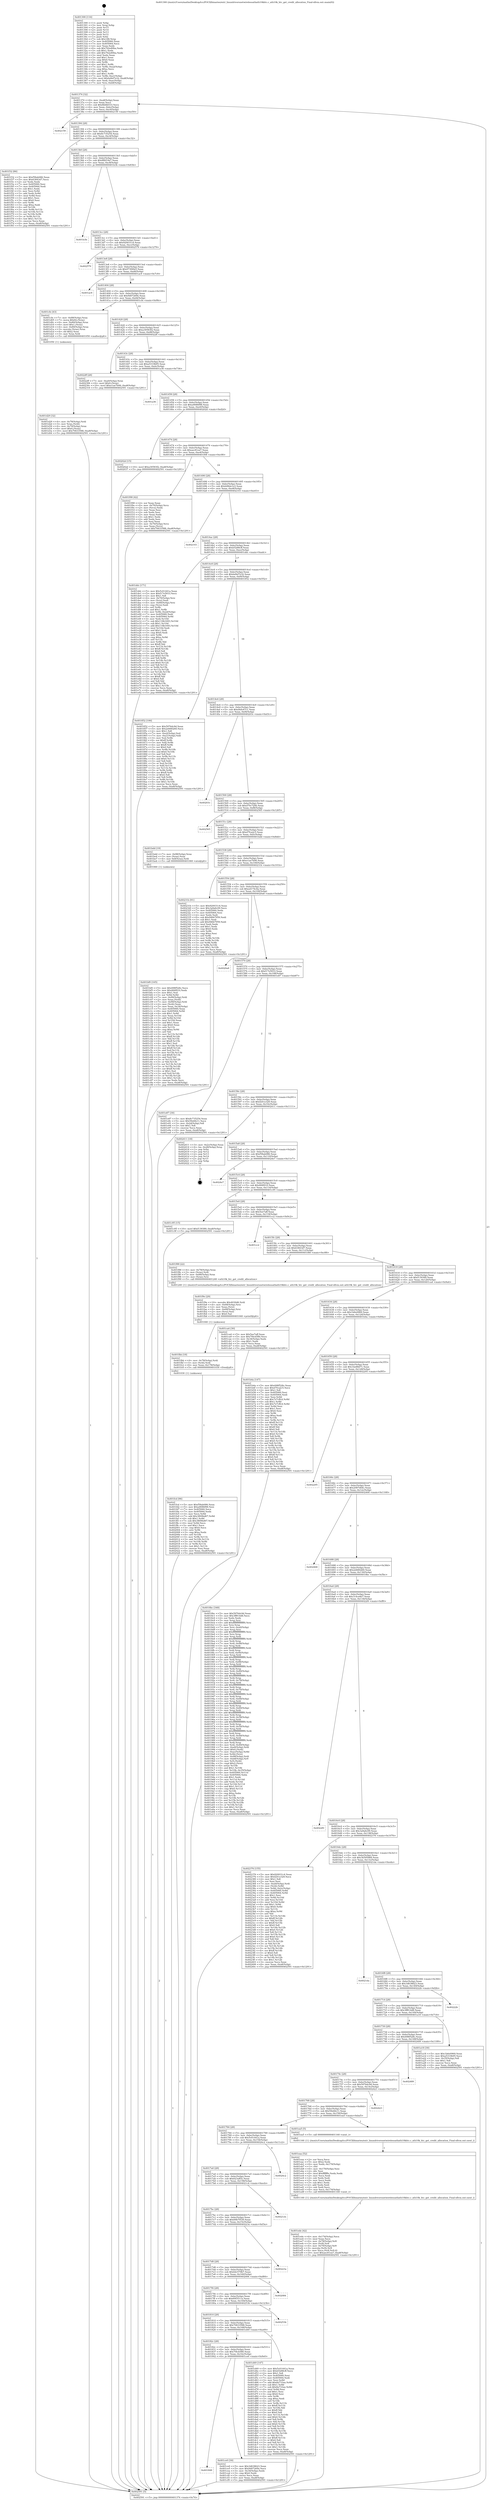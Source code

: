 digraph "0x401300" {
  label = "0x401300 (/mnt/c/Users/mathe/Desktop/tcc/POCII/binaries/extr_linuxdriversnetwirelessathath10khtc.c_ath10k_htc_get_credit_allocation_Final-ollvm.out::main(0))"
  labelloc = "t"
  node[shape=record]

  Entry [label="",width=0.3,height=0.3,shape=circle,fillcolor=black,style=filled]
  "0x401374" [label="{
     0x401374 [32]\l
     | [instrs]\l
     &nbsp;&nbsp;0x401374 \<+6\>: mov -0xa8(%rbp),%eax\l
     &nbsp;&nbsp;0x40137a \<+2\>: mov %eax,%ecx\l
     &nbsp;&nbsp;0x40137c \<+6\>: sub $0x8bfdb533,%ecx\l
     &nbsp;&nbsp;0x401382 \<+6\>: mov %eax,-0xbc(%rbp)\l
     &nbsp;&nbsp;0x401388 \<+6\>: mov %ecx,-0xc0(%rbp)\l
     &nbsp;&nbsp;0x40138e \<+6\>: je 0000000000402159 \<main+0xe59\>\l
  }"]
  "0x402159" [label="{
     0x402159\l
  }", style=dashed]
  "0x401394" [label="{
     0x401394 [28]\l
     | [instrs]\l
     &nbsp;&nbsp;0x401394 \<+5\>: jmp 0000000000401399 \<main+0x99\>\l
     &nbsp;&nbsp;0x401399 \<+6\>: mov -0xbc(%rbp),%eax\l
     &nbsp;&nbsp;0x40139f \<+5\>: sub $0x8c735254,%eax\l
     &nbsp;&nbsp;0x4013a4 \<+6\>: mov %eax,-0xc4(%rbp)\l
     &nbsp;&nbsp;0x4013aa \<+6\>: je 0000000000401f32 \<main+0xc32\>\l
  }"]
  Exit [label="",width=0.3,height=0.3,shape=circle,fillcolor=black,style=filled,peripheries=2]
  "0x401f32" [label="{
     0x401f32 [86]\l
     | [instrs]\l
     &nbsp;&nbsp;0x401f32 \<+5\>: mov $0xf58ab086,%eax\l
     &nbsp;&nbsp;0x401f37 \<+5\>: mov $0x63843d7,%ecx\l
     &nbsp;&nbsp;0x401f3c \<+2\>: xor %edx,%edx\l
     &nbsp;&nbsp;0x401f3e \<+7\>: mov 0x405060,%esi\l
     &nbsp;&nbsp;0x401f45 \<+7\>: mov 0x405064,%edi\l
     &nbsp;&nbsp;0x401f4c \<+3\>: sub $0x1,%edx\l
     &nbsp;&nbsp;0x401f4f \<+3\>: mov %esi,%r8d\l
     &nbsp;&nbsp;0x401f52 \<+3\>: add %edx,%r8d\l
     &nbsp;&nbsp;0x401f55 \<+4\>: imul %r8d,%esi\l
     &nbsp;&nbsp;0x401f59 \<+3\>: and $0x1,%esi\l
     &nbsp;&nbsp;0x401f5c \<+3\>: cmp $0x0,%esi\l
     &nbsp;&nbsp;0x401f5f \<+4\>: sete %r9b\l
     &nbsp;&nbsp;0x401f63 \<+3\>: cmp $0xa,%edi\l
     &nbsp;&nbsp;0x401f66 \<+4\>: setl %r10b\l
     &nbsp;&nbsp;0x401f6a \<+3\>: mov %r9b,%r11b\l
     &nbsp;&nbsp;0x401f6d \<+3\>: and %r10b,%r11b\l
     &nbsp;&nbsp;0x401f70 \<+3\>: xor %r10b,%r9b\l
     &nbsp;&nbsp;0x401f73 \<+3\>: or %r9b,%r11b\l
     &nbsp;&nbsp;0x401f76 \<+4\>: test $0x1,%r11b\l
     &nbsp;&nbsp;0x401f7a \<+3\>: cmovne %ecx,%eax\l
     &nbsp;&nbsp;0x401f7d \<+6\>: mov %eax,-0xa8(%rbp)\l
     &nbsp;&nbsp;0x401f83 \<+5\>: jmp 0000000000402591 \<main+0x1291\>\l
  }"]
  "0x4013b0" [label="{
     0x4013b0 [28]\l
     | [instrs]\l
     &nbsp;&nbsp;0x4013b0 \<+5\>: jmp 00000000004013b5 \<main+0xb5\>\l
     &nbsp;&nbsp;0x4013b5 \<+6\>: mov -0xbc(%rbp),%eax\l
     &nbsp;&nbsp;0x4013bb \<+5\>: sub $0x8fbf19a7,%eax\l
     &nbsp;&nbsp;0x4013c0 \<+6\>: mov %eax,-0xc8(%rbp)\l
     &nbsp;&nbsp;0x4013c6 \<+6\>: je 0000000000401b3b \<main+0x83b\>\l
  }"]
  "0x401fcd" [label="{
     0x401fcd [96]\l
     | [instrs]\l
     &nbsp;&nbsp;0x401fcd \<+5\>: mov $0xf58ab086,%eax\l
     &nbsp;&nbsp;0x401fd2 \<+5\>: mov $0xa9086f98,%esi\l
     &nbsp;&nbsp;0x401fd7 \<+7\>: mov 0x405060,%ecx\l
     &nbsp;&nbsp;0x401fde \<+7\>: mov 0x405064,%edx\l
     &nbsp;&nbsp;0x401fe5 \<+3\>: mov %ecx,%r8d\l
     &nbsp;&nbsp;0x401fe8 \<+7\>: add $0x3809bd67,%r8d\l
     &nbsp;&nbsp;0x401fef \<+4\>: sub $0x1,%r8d\l
     &nbsp;&nbsp;0x401ff3 \<+7\>: sub $0x3809bd67,%r8d\l
     &nbsp;&nbsp;0x401ffa \<+4\>: imul %r8d,%ecx\l
     &nbsp;&nbsp;0x401ffe \<+3\>: and $0x1,%ecx\l
     &nbsp;&nbsp;0x402001 \<+3\>: cmp $0x0,%ecx\l
     &nbsp;&nbsp;0x402004 \<+4\>: sete %r9b\l
     &nbsp;&nbsp;0x402008 \<+3\>: cmp $0xa,%edx\l
     &nbsp;&nbsp;0x40200b \<+4\>: setl %r10b\l
     &nbsp;&nbsp;0x40200f \<+3\>: mov %r9b,%r11b\l
     &nbsp;&nbsp;0x402012 \<+3\>: and %r10b,%r11b\l
     &nbsp;&nbsp;0x402015 \<+3\>: xor %r10b,%r9b\l
     &nbsp;&nbsp;0x402018 \<+3\>: or %r9b,%r11b\l
     &nbsp;&nbsp;0x40201b \<+4\>: test $0x1,%r11b\l
     &nbsp;&nbsp;0x40201f \<+3\>: cmovne %esi,%eax\l
     &nbsp;&nbsp;0x402022 \<+6\>: mov %eax,-0xa8(%rbp)\l
     &nbsp;&nbsp;0x402028 \<+5\>: jmp 0000000000402591 \<main+0x1291\>\l
  }"]
  "0x401b3b" [label="{
     0x401b3b\l
  }", style=dashed]
  "0x4013cc" [label="{
     0x4013cc [28]\l
     | [instrs]\l
     &nbsp;&nbsp;0x4013cc \<+5\>: jmp 00000000004013d1 \<main+0xd1\>\l
     &nbsp;&nbsp;0x4013d1 \<+6\>: mov -0xbc(%rbp),%eax\l
     &nbsp;&nbsp;0x4013d7 \<+5\>: sub $0x920031c4,%eax\l
     &nbsp;&nbsp;0x4013dc \<+6\>: mov %eax,-0xcc(%rbp)\l
     &nbsp;&nbsp;0x4013e2 \<+6\>: je 0000000000402579 \<main+0x1279\>\l
  }"]
  "0x401fbb" [label="{
     0x401fbb [18]\l
     | [instrs]\l
     &nbsp;&nbsp;0x401fbb \<+4\>: mov -0x78(%rbp),%rdi\l
     &nbsp;&nbsp;0x401fbf \<+3\>: mov (%rdi),%rdi\l
     &nbsp;&nbsp;0x401fc2 \<+6\>: mov %eax,-0x178(%rbp)\l
     &nbsp;&nbsp;0x401fc8 \<+5\>: call 0000000000401030 \<free@plt\>\l
     | [calls]\l
     &nbsp;&nbsp;0x401030 \{1\} (unknown)\l
  }"]
  "0x402579" [label="{
     0x402579\l
  }", style=dashed]
  "0x4013e8" [label="{
     0x4013e8 [28]\l
     | [instrs]\l
     &nbsp;&nbsp;0x4013e8 \<+5\>: jmp 00000000004013ed \<main+0xed\>\l
     &nbsp;&nbsp;0x4013ed \<+6\>: mov -0xbc(%rbp),%eax\l
     &nbsp;&nbsp;0x4013f3 \<+5\>: sub $0x973f49e5,%eax\l
     &nbsp;&nbsp;0x4013f8 \<+6\>: mov %eax,-0xd0(%rbp)\l
     &nbsp;&nbsp;0x4013fe \<+6\>: je 0000000000401ac9 \<main+0x7c9\>\l
  }"]
  "0x401f9e" [label="{
     0x401f9e [29]\l
     | [instrs]\l
     &nbsp;&nbsp;0x401f9e \<+10\>: movabs $0x4030d6,%rdi\l
     &nbsp;&nbsp;0x401fa8 \<+4\>: mov -0x68(%rbp),%rsi\l
     &nbsp;&nbsp;0x401fac \<+2\>: mov %eax,(%rsi)\l
     &nbsp;&nbsp;0x401fae \<+4\>: mov -0x68(%rbp),%rsi\l
     &nbsp;&nbsp;0x401fb2 \<+2\>: mov (%rsi),%esi\l
     &nbsp;&nbsp;0x401fb4 \<+2\>: mov $0x0,%al\l
     &nbsp;&nbsp;0x401fb6 \<+5\>: call 0000000000401040 \<printf@plt\>\l
     | [calls]\l
     &nbsp;&nbsp;0x401040 \{1\} (unknown)\l
  }"]
  "0x401ac9" [label="{
     0x401ac9\l
  }", style=dashed]
  "0x401404" [label="{
     0x401404 [28]\l
     | [instrs]\l
     &nbsp;&nbsp;0x401404 \<+5\>: jmp 0000000000401409 \<main+0x109\>\l
     &nbsp;&nbsp;0x401409 \<+6\>: mov -0xbc(%rbp),%eax\l
     &nbsp;&nbsp;0x40140f \<+5\>: sub $0x9d07269e,%eax\l
     &nbsp;&nbsp;0x401414 \<+6\>: mov %eax,-0xd4(%rbp)\l
     &nbsp;&nbsp;0x40141a \<+6\>: je 0000000000401cfe \<main+0x9fe\>\l
  }"]
  "0x401ede" [label="{
     0x401ede [42]\l
     | [instrs]\l
     &nbsp;&nbsp;0x401ede \<+6\>: mov -0x174(%rbp),%ecx\l
     &nbsp;&nbsp;0x401ee4 \<+3\>: imul %eax,%ecx\l
     &nbsp;&nbsp;0x401ee7 \<+4\>: mov -0x78(%rbp),%r8\l
     &nbsp;&nbsp;0x401eeb \<+3\>: mov (%r8),%r8\l
     &nbsp;&nbsp;0x401eee \<+4\>: mov -0x70(%rbp),%r9\l
     &nbsp;&nbsp;0x401ef2 \<+3\>: movslq (%r9),%r9\l
     &nbsp;&nbsp;0x401ef5 \<+4\>: mov %ecx,(%r8,%r9,4)\l
     &nbsp;&nbsp;0x401ef9 \<+10\>: movl $0xaec81ea7,-0xa8(%rbp)\l
     &nbsp;&nbsp;0x401f03 \<+5\>: jmp 0000000000402591 \<main+0x1291\>\l
  }"]
  "0x401cfe" [label="{
     0x401cfe [43]\l
     | [instrs]\l
     &nbsp;&nbsp;0x401cfe \<+7\>: mov -0x88(%rbp),%rax\l
     &nbsp;&nbsp;0x401d05 \<+7\>: movq $0x64,(%rax)\l
     &nbsp;&nbsp;0x401d0c \<+4\>: mov -0x80(%rbp),%rax\l
     &nbsp;&nbsp;0x401d10 \<+6\>: movl $0x1,(%rax)\l
     &nbsp;&nbsp;0x401d16 \<+4\>: mov -0x80(%rbp),%rax\l
     &nbsp;&nbsp;0x401d1a \<+3\>: movslq (%rax),%rax\l
     &nbsp;&nbsp;0x401d1d \<+4\>: shl $0x2,%rax\l
     &nbsp;&nbsp;0x401d21 \<+3\>: mov %rax,%rdi\l
     &nbsp;&nbsp;0x401d24 \<+5\>: call 0000000000401050 \<malloc@plt\>\l
     | [calls]\l
     &nbsp;&nbsp;0x401050 \{1\} (unknown)\l
  }"]
  "0x401420" [label="{
     0x401420 [28]\l
     | [instrs]\l
     &nbsp;&nbsp;0x401420 \<+5\>: jmp 0000000000401425 \<main+0x125\>\l
     &nbsp;&nbsp;0x401425 \<+6\>: mov -0xbc(%rbp),%eax\l
     &nbsp;&nbsp;0x40142b \<+5\>: sub $0xa30583f2,%eax\l
     &nbsp;&nbsp;0x401430 \<+6\>: mov %eax,-0xd8(%rbp)\l
     &nbsp;&nbsp;0x401436 \<+6\>: je 00000000004022ff \<main+0xfff\>\l
  }"]
  "0x401eaa" [label="{
     0x401eaa [52]\l
     | [instrs]\l
     &nbsp;&nbsp;0x401eaa \<+2\>: xor %ecx,%ecx\l
     &nbsp;&nbsp;0x401eac \<+5\>: mov $0x2,%edx\l
     &nbsp;&nbsp;0x401eb1 \<+6\>: mov %edx,-0x170(%rbp)\l
     &nbsp;&nbsp;0x401eb7 \<+1\>: cltd\l
     &nbsp;&nbsp;0x401eb8 \<+6\>: mov -0x170(%rbp),%esi\l
     &nbsp;&nbsp;0x401ebe \<+2\>: idiv %esi\l
     &nbsp;&nbsp;0x401ec0 \<+6\>: imul $0xfffffffe,%edx,%edx\l
     &nbsp;&nbsp;0x401ec6 \<+2\>: mov %ecx,%edi\l
     &nbsp;&nbsp;0x401ec8 \<+2\>: sub %edx,%edi\l
     &nbsp;&nbsp;0x401eca \<+2\>: mov %ecx,%edx\l
     &nbsp;&nbsp;0x401ecc \<+3\>: sub $0x1,%edx\l
     &nbsp;&nbsp;0x401ecf \<+2\>: add %edx,%edi\l
     &nbsp;&nbsp;0x401ed1 \<+2\>: sub %edi,%ecx\l
     &nbsp;&nbsp;0x401ed3 \<+6\>: mov %ecx,-0x174(%rbp)\l
     &nbsp;&nbsp;0x401ed9 \<+5\>: call 0000000000401160 \<next_i\>\l
     | [calls]\l
     &nbsp;&nbsp;0x401160 \{1\} (/mnt/c/Users/mathe/Desktop/tcc/POCII/binaries/extr_linuxdriversnetwirelessathath10khtc.c_ath10k_htc_get_credit_allocation_Final-ollvm.out::next_i)\l
  }"]
  "0x4022ff" [label="{
     0x4022ff [28]\l
     | [instrs]\l
     &nbsp;&nbsp;0x4022ff \<+7\>: mov -0xa0(%rbp),%rax\l
     &nbsp;&nbsp;0x402306 \<+6\>: movl $0x0,(%rax)\l
     &nbsp;&nbsp;0x40230c \<+10\>: movl $0xe1ae7b06,-0xa8(%rbp)\l
     &nbsp;&nbsp;0x402316 \<+5\>: jmp 0000000000402591 \<main+0x1291\>\l
  }"]
  "0x40143c" [label="{
     0x40143c [28]\l
     | [instrs]\l
     &nbsp;&nbsp;0x40143c \<+5\>: jmp 0000000000401441 \<main+0x141\>\l
     &nbsp;&nbsp;0x401441 \<+6\>: mov -0xbc(%rbp),%eax\l
     &nbsp;&nbsp;0x401447 \<+5\>: sub $0xa5319b95,%eax\l
     &nbsp;&nbsp;0x40144c \<+6\>: mov %eax,-0xdc(%rbp)\l
     &nbsp;&nbsp;0x401452 \<+6\>: je 0000000000401a36 \<main+0x736\>\l
  }"]
  "0x401d29" [label="{
     0x401d29 [32]\l
     | [instrs]\l
     &nbsp;&nbsp;0x401d29 \<+4\>: mov -0x78(%rbp),%rdi\l
     &nbsp;&nbsp;0x401d2d \<+3\>: mov %rax,(%rdi)\l
     &nbsp;&nbsp;0x401d30 \<+4\>: mov -0x70(%rbp),%rax\l
     &nbsp;&nbsp;0x401d34 \<+6\>: movl $0x0,(%rax)\l
     &nbsp;&nbsp;0x401d3a \<+10\>: movl $0x70633588,-0xa8(%rbp)\l
     &nbsp;&nbsp;0x401d44 \<+5\>: jmp 0000000000402591 \<main+0x1291\>\l
  }"]
  "0x401a36" [label="{
     0x401a36\l
  }", style=dashed]
  "0x401458" [label="{
     0x401458 [28]\l
     | [instrs]\l
     &nbsp;&nbsp;0x401458 \<+5\>: jmp 000000000040145d \<main+0x15d\>\l
     &nbsp;&nbsp;0x40145d \<+6\>: mov -0xbc(%rbp),%eax\l
     &nbsp;&nbsp;0x401463 \<+5\>: sub $0xa9086f98,%eax\l
     &nbsp;&nbsp;0x401468 \<+6\>: mov %eax,-0xe0(%rbp)\l
     &nbsp;&nbsp;0x40146e \<+6\>: je 000000000040202d \<main+0xd2d\>\l
  }"]
  "0x401848" [label="{
     0x401848\l
  }", style=dashed]
  "0x40202d" [label="{
     0x40202d [15]\l
     | [instrs]\l
     &nbsp;&nbsp;0x40202d \<+10\>: movl $0xa30583f2,-0xa8(%rbp)\l
     &nbsp;&nbsp;0x402037 \<+5\>: jmp 0000000000402591 \<main+0x1291\>\l
  }"]
  "0x401474" [label="{
     0x401474 [28]\l
     | [instrs]\l
     &nbsp;&nbsp;0x401474 \<+5\>: jmp 0000000000401479 \<main+0x179\>\l
     &nbsp;&nbsp;0x401479 \<+6\>: mov -0xbc(%rbp),%eax\l
     &nbsp;&nbsp;0x40147f \<+5\>: sub $0xaec81ea7,%eax\l
     &nbsp;&nbsp;0x401484 \<+6\>: mov %eax,-0xe4(%rbp)\l
     &nbsp;&nbsp;0x40148a \<+6\>: je 0000000000401f08 \<main+0xc08\>\l
  }"]
  "0x401ce0" [label="{
     0x401ce0 [30]\l
     | [instrs]\l
     &nbsp;&nbsp;0x401ce0 \<+5\>: mov $0x3d638623,%eax\l
     &nbsp;&nbsp;0x401ce5 \<+5\>: mov $0x9d07269e,%ecx\l
     &nbsp;&nbsp;0x401cea \<+3\>: mov -0x34(%rbp),%edx\l
     &nbsp;&nbsp;0x401ced \<+3\>: cmp $0x0,%edx\l
     &nbsp;&nbsp;0x401cf0 \<+3\>: cmove %ecx,%eax\l
     &nbsp;&nbsp;0x401cf3 \<+6\>: mov %eax,-0xa8(%rbp)\l
     &nbsp;&nbsp;0x401cf9 \<+5\>: jmp 0000000000402591 \<main+0x1291\>\l
  }"]
  "0x401f08" [label="{
     0x401f08 [42]\l
     | [instrs]\l
     &nbsp;&nbsp;0x401f08 \<+2\>: xor %eax,%eax\l
     &nbsp;&nbsp;0x401f0a \<+4\>: mov -0x70(%rbp),%rcx\l
     &nbsp;&nbsp;0x401f0e \<+2\>: mov (%rcx),%edx\l
     &nbsp;&nbsp;0x401f10 \<+2\>: mov %eax,%esi\l
     &nbsp;&nbsp;0x401f12 \<+2\>: sub %edx,%esi\l
     &nbsp;&nbsp;0x401f14 \<+2\>: mov %eax,%edx\l
     &nbsp;&nbsp;0x401f16 \<+3\>: sub $0x1,%edx\l
     &nbsp;&nbsp;0x401f19 \<+2\>: add %edx,%esi\l
     &nbsp;&nbsp;0x401f1b \<+2\>: sub %esi,%eax\l
     &nbsp;&nbsp;0x401f1d \<+4\>: mov -0x70(%rbp),%rcx\l
     &nbsp;&nbsp;0x401f21 \<+2\>: mov %eax,(%rcx)\l
     &nbsp;&nbsp;0x401f23 \<+10\>: movl $0x70633588,-0xa8(%rbp)\l
     &nbsp;&nbsp;0x401f2d \<+5\>: jmp 0000000000402591 \<main+0x1291\>\l
  }"]
  "0x401490" [label="{
     0x401490 [28]\l
     | [instrs]\l
     &nbsp;&nbsp;0x401490 \<+5\>: jmp 0000000000401495 \<main+0x195\>\l
     &nbsp;&nbsp;0x401495 \<+6\>: mov -0xbc(%rbp),%eax\l
     &nbsp;&nbsp;0x40149b \<+5\>: sub $0xb08de1e3,%eax\l
     &nbsp;&nbsp;0x4014a0 \<+6\>: mov %eax,-0xe8(%rbp)\l
     &nbsp;&nbsp;0x4014a6 \<+6\>: je 0000000000402103 \<main+0xe03\>\l
  }"]
  "0x40182c" [label="{
     0x40182c [28]\l
     | [instrs]\l
     &nbsp;&nbsp;0x40182c \<+5\>: jmp 0000000000401831 \<main+0x531\>\l
     &nbsp;&nbsp;0x401831 \<+6\>: mov -0xbc(%rbp),%eax\l
     &nbsp;&nbsp;0x401837 \<+5\>: sub $0x7f4cb580,%eax\l
     &nbsp;&nbsp;0x40183c \<+6\>: mov %eax,-0x16c(%rbp)\l
     &nbsp;&nbsp;0x401842 \<+6\>: je 0000000000401ce0 \<main+0x9e0\>\l
  }"]
  "0x402103" [label="{
     0x402103\l
  }", style=dashed]
  "0x4014ac" [label="{
     0x4014ac [28]\l
     | [instrs]\l
     &nbsp;&nbsp;0x4014ac \<+5\>: jmp 00000000004014b1 \<main+0x1b1\>\l
     &nbsp;&nbsp;0x4014b1 \<+6\>: mov -0xbc(%rbp),%eax\l
     &nbsp;&nbsp;0x4014b7 \<+5\>: sub $0xb5288cff,%eax\l
     &nbsp;&nbsp;0x4014bc \<+6\>: mov %eax,-0xec(%rbp)\l
     &nbsp;&nbsp;0x4014c2 \<+6\>: je 0000000000401ddc \<main+0xadc\>\l
  }"]
  "0x401d49" [label="{
     0x401d49 [147]\l
     | [instrs]\l
     &nbsp;&nbsp;0x401d49 \<+5\>: mov $0x5c01441a,%eax\l
     &nbsp;&nbsp;0x401d4e \<+5\>: mov $0xb5288cff,%ecx\l
     &nbsp;&nbsp;0x401d53 \<+2\>: mov $0x1,%dl\l
     &nbsp;&nbsp;0x401d55 \<+7\>: mov 0x405060,%esi\l
     &nbsp;&nbsp;0x401d5c \<+7\>: mov 0x405064,%edi\l
     &nbsp;&nbsp;0x401d63 \<+3\>: mov %esi,%r8d\l
     &nbsp;&nbsp;0x401d66 \<+7\>: add $0x8a733ee,%r8d\l
     &nbsp;&nbsp;0x401d6d \<+4\>: sub $0x1,%r8d\l
     &nbsp;&nbsp;0x401d71 \<+7\>: sub $0x8a733ee,%r8d\l
     &nbsp;&nbsp;0x401d78 \<+4\>: imul %r8d,%esi\l
     &nbsp;&nbsp;0x401d7c \<+3\>: and $0x1,%esi\l
     &nbsp;&nbsp;0x401d7f \<+3\>: cmp $0x0,%esi\l
     &nbsp;&nbsp;0x401d82 \<+4\>: sete %r9b\l
     &nbsp;&nbsp;0x401d86 \<+3\>: cmp $0xa,%edi\l
     &nbsp;&nbsp;0x401d89 \<+4\>: setl %r10b\l
     &nbsp;&nbsp;0x401d8d \<+3\>: mov %r9b,%r11b\l
     &nbsp;&nbsp;0x401d90 \<+4\>: xor $0xff,%r11b\l
     &nbsp;&nbsp;0x401d94 \<+3\>: mov %r10b,%bl\l
     &nbsp;&nbsp;0x401d97 \<+3\>: xor $0xff,%bl\l
     &nbsp;&nbsp;0x401d9a \<+3\>: xor $0x0,%dl\l
     &nbsp;&nbsp;0x401d9d \<+3\>: mov %r11b,%r14b\l
     &nbsp;&nbsp;0x401da0 \<+4\>: and $0x0,%r14b\l
     &nbsp;&nbsp;0x401da4 \<+3\>: and %dl,%r9b\l
     &nbsp;&nbsp;0x401da7 \<+3\>: mov %bl,%r15b\l
     &nbsp;&nbsp;0x401daa \<+4\>: and $0x0,%r15b\l
     &nbsp;&nbsp;0x401dae \<+3\>: and %dl,%r10b\l
     &nbsp;&nbsp;0x401db1 \<+3\>: or %r9b,%r14b\l
     &nbsp;&nbsp;0x401db4 \<+3\>: or %r10b,%r15b\l
     &nbsp;&nbsp;0x401db7 \<+3\>: xor %r15b,%r14b\l
     &nbsp;&nbsp;0x401dba \<+3\>: or %bl,%r11b\l
     &nbsp;&nbsp;0x401dbd \<+4\>: xor $0xff,%r11b\l
     &nbsp;&nbsp;0x401dc1 \<+3\>: or $0x0,%dl\l
     &nbsp;&nbsp;0x401dc4 \<+3\>: and %dl,%r11b\l
     &nbsp;&nbsp;0x401dc7 \<+3\>: or %r11b,%r14b\l
     &nbsp;&nbsp;0x401dca \<+4\>: test $0x1,%r14b\l
     &nbsp;&nbsp;0x401dce \<+3\>: cmovne %ecx,%eax\l
     &nbsp;&nbsp;0x401dd1 \<+6\>: mov %eax,-0xa8(%rbp)\l
     &nbsp;&nbsp;0x401dd7 \<+5\>: jmp 0000000000402591 \<main+0x1291\>\l
  }"]
  "0x401ddc" [label="{
     0x401ddc [171]\l
     | [instrs]\l
     &nbsp;&nbsp;0x401ddc \<+5\>: mov $0x5c01441a,%eax\l
     &nbsp;&nbsp;0x401de1 \<+5\>: mov $0xf17e5933,%ecx\l
     &nbsp;&nbsp;0x401de6 \<+2\>: mov $0x1,%dl\l
     &nbsp;&nbsp;0x401de8 \<+4\>: mov -0x70(%rbp),%rsi\l
     &nbsp;&nbsp;0x401dec \<+2\>: mov (%rsi),%edi\l
     &nbsp;&nbsp;0x401dee \<+4\>: mov -0x80(%rbp),%rsi\l
     &nbsp;&nbsp;0x401df2 \<+2\>: cmp (%rsi),%edi\l
     &nbsp;&nbsp;0x401df4 \<+4\>: setl %r8b\l
     &nbsp;&nbsp;0x401df8 \<+4\>: and $0x1,%r8b\l
     &nbsp;&nbsp;0x401dfc \<+4\>: mov %r8b,-0x2d(%rbp)\l
     &nbsp;&nbsp;0x401e00 \<+7\>: mov 0x405060,%edi\l
     &nbsp;&nbsp;0x401e07 \<+8\>: mov 0x405064,%r9d\l
     &nbsp;&nbsp;0x401e0f \<+3\>: mov %edi,%r10d\l
     &nbsp;&nbsp;0x401e12 \<+7\>: sub $0x118b1693,%r10d\l
     &nbsp;&nbsp;0x401e19 \<+4\>: sub $0x1,%r10d\l
     &nbsp;&nbsp;0x401e1d \<+7\>: add $0x118b1693,%r10d\l
     &nbsp;&nbsp;0x401e24 \<+4\>: imul %r10d,%edi\l
     &nbsp;&nbsp;0x401e28 \<+3\>: and $0x1,%edi\l
     &nbsp;&nbsp;0x401e2b \<+3\>: cmp $0x0,%edi\l
     &nbsp;&nbsp;0x401e2e \<+4\>: sete %r8b\l
     &nbsp;&nbsp;0x401e32 \<+4\>: cmp $0xa,%r9d\l
     &nbsp;&nbsp;0x401e36 \<+4\>: setl %r11b\l
     &nbsp;&nbsp;0x401e3a \<+3\>: mov %r8b,%bl\l
     &nbsp;&nbsp;0x401e3d \<+3\>: xor $0xff,%bl\l
     &nbsp;&nbsp;0x401e40 \<+3\>: mov %r11b,%r14b\l
     &nbsp;&nbsp;0x401e43 \<+4\>: xor $0xff,%r14b\l
     &nbsp;&nbsp;0x401e47 \<+3\>: xor $0x0,%dl\l
     &nbsp;&nbsp;0x401e4a \<+3\>: mov %bl,%r15b\l
     &nbsp;&nbsp;0x401e4d \<+4\>: and $0x0,%r15b\l
     &nbsp;&nbsp;0x401e51 \<+3\>: and %dl,%r8b\l
     &nbsp;&nbsp;0x401e54 \<+3\>: mov %r14b,%r12b\l
     &nbsp;&nbsp;0x401e57 \<+4\>: and $0x0,%r12b\l
     &nbsp;&nbsp;0x401e5b \<+3\>: and %dl,%r11b\l
     &nbsp;&nbsp;0x401e5e \<+3\>: or %r8b,%r15b\l
     &nbsp;&nbsp;0x401e61 \<+3\>: or %r11b,%r12b\l
     &nbsp;&nbsp;0x401e64 \<+3\>: xor %r12b,%r15b\l
     &nbsp;&nbsp;0x401e67 \<+3\>: or %r14b,%bl\l
     &nbsp;&nbsp;0x401e6a \<+3\>: xor $0xff,%bl\l
     &nbsp;&nbsp;0x401e6d \<+3\>: or $0x0,%dl\l
     &nbsp;&nbsp;0x401e70 \<+2\>: and %dl,%bl\l
     &nbsp;&nbsp;0x401e72 \<+3\>: or %bl,%r15b\l
     &nbsp;&nbsp;0x401e75 \<+4\>: test $0x1,%r15b\l
     &nbsp;&nbsp;0x401e79 \<+3\>: cmovne %ecx,%eax\l
     &nbsp;&nbsp;0x401e7c \<+6\>: mov %eax,-0xa8(%rbp)\l
     &nbsp;&nbsp;0x401e82 \<+5\>: jmp 0000000000402591 \<main+0x1291\>\l
  }"]
  "0x4014c8" [label="{
     0x4014c8 [28]\l
     | [instrs]\l
     &nbsp;&nbsp;0x4014c8 \<+5\>: jmp 00000000004014cd \<main+0x1cd\>\l
     &nbsp;&nbsp;0x4014cd \<+6\>: mov -0xbc(%rbp),%eax\l
     &nbsp;&nbsp;0x4014d3 \<+5\>: sub $0xbd4d7e32,%eax\l
     &nbsp;&nbsp;0x4014d8 \<+6\>: mov %eax,-0xf0(%rbp)\l
     &nbsp;&nbsp;0x4014de \<+6\>: je 0000000000401852 \<main+0x552\>\l
  }"]
  "0x401810" [label="{
     0x401810 [28]\l
     | [instrs]\l
     &nbsp;&nbsp;0x401810 \<+5\>: jmp 0000000000401815 \<main+0x515\>\l
     &nbsp;&nbsp;0x401815 \<+6\>: mov -0xbc(%rbp),%eax\l
     &nbsp;&nbsp;0x40181b \<+5\>: sub $0x70633588,%eax\l
     &nbsp;&nbsp;0x401820 \<+6\>: mov %eax,-0x168(%rbp)\l
     &nbsp;&nbsp;0x401826 \<+6\>: je 0000000000401d49 \<main+0xa49\>\l
  }"]
  "0x401852" [label="{
     0x401852 [106]\l
     | [instrs]\l
     &nbsp;&nbsp;0x401852 \<+5\>: mov $0x5976dc9d,%eax\l
     &nbsp;&nbsp;0x401857 \<+5\>: mov $0x2d480260,%ecx\l
     &nbsp;&nbsp;0x40185c \<+2\>: mov $0x1,%dl\l
     &nbsp;&nbsp;0x40185e \<+7\>: mov -0xa2(%rbp),%sil\l
     &nbsp;&nbsp;0x401865 \<+7\>: mov -0xa1(%rbp),%dil\l
     &nbsp;&nbsp;0x40186c \<+3\>: mov %sil,%r8b\l
     &nbsp;&nbsp;0x40186f \<+4\>: xor $0xff,%r8b\l
     &nbsp;&nbsp;0x401873 \<+3\>: mov %dil,%r9b\l
     &nbsp;&nbsp;0x401876 \<+4\>: xor $0xff,%r9b\l
     &nbsp;&nbsp;0x40187a \<+3\>: xor $0x0,%dl\l
     &nbsp;&nbsp;0x40187d \<+3\>: mov %r8b,%r10b\l
     &nbsp;&nbsp;0x401880 \<+4\>: and $0x0,%r10b\l
     &nbsp;&nbsp;0x401884 \<+3\>: and %dl,%sil\l
     &nbsp;&nbsp;0x401887 \<+3\>: mov %r9b,%r11b\l
     &nbsp;&nbsp;0x40188a \<+4\>: and $0x0,%r11b\l
     &nbsp;&nbsp;0x40188e \<+3\>: and %dl,%dil\l
     &nbsp;&nbsp;0x401891 \<+3\>: or %sil,%r10b\l
     &nbsp;&nbsp;0x401894 \<+3\>: or %dil,%r11b\l
     &nbsp;&nbsp;0x401897 \<+3\>: xor %r11b,%r10b\l
     &nbsp;&nbsp;0x40189a \<+3\>: or %r9b,%r8b\l
     &nbsp;&nbsp;0x40189d \<+4\>: xor $0xff,%r8b\l
     &nbsp;&nbsp;0x4018a1 \<+3\>: or $0x0,%dl\l
     &nbsp;&nbsp;0x4018a4 \<+3\>: and %dl,%r8b\l
     &nbsp;&nbsp;0x4018a7 \<+3\>: or %r8b,%r10b\l
     &nbsp;&nbsp;0x4018aa \<+4\>: test $0x1,%r10b\l
     &nbsp;&nbsp;0x4018ae \<+3\>: cmovne %ecx,%eax\l
     &nbsp;&nbsp;0x4018b1 \<+6\>: mov %eax,-0xa8(%rbp)\l
     &nbsp;&nbsp;0x4018b7 \<+5\>: jmp 0000000000402591 \<main+0x1291\>\l
  }"]
  "0x4014e4" [label="{
     0x4014e4 [28]\l
     | [instrs]\l
     &nbsp;&nbsp;0x4014e4 \<+5\>: jmp 00000000004014e9 \<main+0x1e9\>\l
     &nbsp;&nbsp;0x4014e9 \<+6\>: mov -0xbc(%rbp),%eax\l
     &nbsp;&nbsp;0x4014ef \<+5\>: sub $0xd4dc67c1,%eax\l
     &nbsp;&nbsp;0x4014f4 \<+6\>: mov %eax,-0xf4(%rbp)\l
     &nbsp;&nbsp;0x4014fa \<+6\>: je 000000000040203c \<main+0xd3c\>\l
  }"]
  "0x402591" [label="{
     0x402591 [5]\l
     | [instrs]\l
     &nbsp;&nbsp;0x402591 \<+5\>: jmp 0000000000401374 \<main+0x74\>\l
  }"]
  "0x401300" [label="{
     0x401300 [116]\l
     | [instrs]\l
     &nbsp;&nbsp;0x401300 \<+1\>: push %rbp\l
     &nbsp;&nbsp;0x401301 \<+3\>: mov %rsp,%rbp\l
     &nbsp;&nbsp;0x401304 \<+2\>: push %r15\l
     &nbsp;&nbsp;0x401306 \<+2\>: push %r14\l
     &nbsp;&nbsp;0x401308 \<+2\>: push %r13\l
     &nbsp;&nbsp;0x40130a \<+2\>: push %r12\l
     &nbsp;&nbsp;0x40130c \<+1\>: push %rbx\l
     &nbsp;&nbsp;0x40130d \<+7\>: sub $0x188,%rsp\l
     &nbsp;&nbsp;0x401314 \<+7\>: mov 0x405060,%eax\l
     &nbsp;&nbsp;0x40131b \<+7\>: mov 0x405064,%ecx\l
     &nbsp;&nbsp;0x401322 \<+2\>: mov %eax,%edx\l
     &nbsp;&nbsp;0x401324 \<+6\>: sub $0x762e80ba,%edx\l
     &nbsp;&nbsp;0x40132a \<+3\>: sub $0x1,%edx\l
     &nbsp;&nbsp;0x40132d \<+6\>: add $0x762e80ba,%edx\l
     &nbsp;&nbsp;0x401333 \<+3\>: imul %edx,%eax\l
     &nbsp;&nbsp;0x401336 \<+3\>: and $0x1,%eax\l
     &nbsp;&nbsp;0x401339 \<+3\>: cmp $0x0,%eax\l
     &nbsp;&nbsp;0x40133c \<+4\>: sete %r8b\l
     &nbsp;&nbsp;0x401340 \<+4\>: and $0x1,%r8b\l
     &nbsp;&nbsp;0x401344 \<+7\>: mov %r8b,-0xa2(%rbp)\l
     &nbsp;&nbsp;0x40134b \<+3\>: cmp $0xa,%ecx\l
     &nbsp;&nbsp;0x40134e \<+4\>: setl %r8b\l
     &nbsp;&nbsp;0x401352 \<+4\>: and $0x1,%r8b\l
     &nbsp;&nbsp;0x401356 \<+7\>: mov %r8b,-0xa1(%rbp)\l
     &nbsp;&nbsp;0x40135d \<+10\>: movl $0xbd4d7e32,-0xa8(%rbp)\l
     &nbsp;&nbsp;0x401367 \<+6\>: mov %edi,-0xac(%rbp)\l
     &nbsp;&nbsp;0x40136d \<+7\>: mov %rsi,-0xb8(%rbp)\l
  }"]
  "0x40253b" [label="{
     0x40253b\l
  }", style=dashed]
  "0x40203c" [label="{
     0x40203c\l
  }", style=dashed]
  "0x401500" [label="{
     0x401500 [28]\l
     | [instrs]\l
     &nbsp;&nbsp;0x401500 \<+5\>: jmp 0000000000401505 \<main+0x205\>\l
     &nbsp;&nbsp;0x401505 \<+6\>: mov -0xbc(%rbp),%eax\l
     &nbsp;&nbsp;0x40150b \<+5\>: sub $0xd70c720b,%eax\l
     &nbsp;&nbsp;0x401510 \<+6\>: mov %eax,-0xf8(%rbp)\l
     &nbsp;&nbsp;0x401516 \<+6\>: je 0000000000402565 \<main+0x1265\>\l
  }"]
  "0x4017f4" [label="{
     0x4017f4 [28]\l
     | [instrs]\l
     &nbsp;&nbsp;0x4017f4 \<+5\>: jmp 00000000004017f9 \<main+0x4f9\>\l
     &nbsp;&nbsp;0x4017f9 \<+6\>: mov -0xbc(%rbp),%eax\l
     &nbsp;&nbsp;0x4017ff \<+5\>: sub $0x6f45511a,%eax\l
     &nbsp;&nbsp;0x401804 \<+6\>: mov %eax,-0x164(%rbp)\l
     &nbsp;&nbsp;0x40180a \<+6\>: je 000000000040253b \<main+0x123b\>\l
  }"]
  "0x402565" [label="{
     0x402565\l
  }", style=dashed]
  "0x40151c" [label="{
     0x40151c [28]\l
     | [instrs]\l
     &nbsp;&nbsp;0x40151c \<+5\>: jmp 0000000000401521 \<main+0x221\>\l
     &nbsp;&nbsp;0x401521 \<+6\>: mov -0xbc(%rbp),%eax\l
     &nbsp;&nbsp;0x401527 \<+5\>: sub $0xd7fca2c5,%eax\l
     &nbsp;&nbsp;0x40152c \<+6\>: mov %eax,-0xfc(%rbp)\l
     &nbsp;&nbsp;0x401532 \<+6\>: je 0000000000401bdd \<main+0x8dd\>\l
  }"]
  "0x402084" [label="{
     0x402084\l
  }", style=dashed]
  "0x401bdd" [label="{
     0x401bdd [19]\l
     | [instrs]\l
     &nbsp;&nbsp;0x401bdd \<+7\>: mov -0x98(%rbp),%rax\l
     &nbsp;&nbsp;0x401be4 \<+3\>: mov (%rax),%rax\l
     &nbsp;&nbsp;0x401be7 \<+4\>: mov 0x8(%rax),%rdi\l
     &nbsp;&nbsp;0x401beb \<+5\>: call 0000000000401060 \<atoi@plt\>\l
     | [calls]\l
     &nbsp;&nbsp;0x401060 \{1\} (unknown)\l
  }"]
  "0x401538" [label="{
     0x401538 [28]\l
     | [instrs]\l
     &nbsp;&nbsp;0x401538 \<+5\>: jmp 000000000040153d \<main+0x23d\>\l
     &nbsp;&nbsp;0x40153d \<+6\>: mov -0xbc(%rbp),%eax\l
     &nbsp;&nbsp;0x401543 \<+5\>: sub $0xe1ae7b06,%eax\l
     &nbsp;&nbsp;0x401548 \<+6\>: mov %eax,-0x100(%rbp)\l
     &nbsp;&nbsp;0x40154e \<+6\>: je 000000000040231b \<main+0x101b\>\l
  }"]
  "0x4017d8" [label="{
     0x4017d8 [28]\l
     | [instrs]\l
     &nbsp;&nbsp;0x4017d8 \<+5\>: jmp 00000000004017dd \<main+0x4dd\>\l
     &nbsp;&nbsp;0x4017dd \<+6\>: mov -0xbc(%rbp),%eax\l
     &nbsp;&nbsp;0x4017e3 \<+5\>: sub $0x6dc579b7,%eax\l
     &nbsp;&nbsp;0x4017e8 \<+6\>: mov %eax,-0x160(%rbp)\l
     &nbsp;&nbsp;0x4017ee \<+6\>: je 0000000000402084 \<main+0xd84\>\l
  }"]
  "0x40231b" [label="{
     0x40231b [91]\l
     | [instrs]\l
     &nbsp;&nbsp;0x40231b \<+5\>: mov $0x920031c4,%eax\l
     &nbsp;&nbsp;0x402320 \<+5\>: mov $0x3a9a6c09,%ecx\l
     &nbsp;&nbsp;0x402325 \<+7\>: mov 0x405060,%edx\l
     &nbsp;&nbsp;0x40232c \<+7\>: mov 0x405064,%esi\l
     &nbsp;&nbsp;0x402333 \<+2\>: mov %edx,%edi\l
     &nbsp;&nbsp;0x402335 \<+6\>: sub $0x946b7959,%edi\l
     &nbsp;&nbsp;0x40233b \<+3\>: sub $0x1,%edi\l
     &nbsp;&nbsp;0x40233e \<+6\>: add $0x946b7959,%edi\l
     &nbsp;&nbsp;0x402344 \<+3\>: imul %edi,%edx\l
     &nbsp;&nbsp;0x402347 \<+3\>: and $0x1,%edx\l
     &nbsp;&nbsp;0x40234a \<+3\>: cmp $0x0,%edx\l
     &nbsp;&nbsp;0x40234d \<+4\>: sete %r8b\l
     &nbsp;&nbsp;0x402351 \<+3\>: cmp $0xa,%esi\l
     &nbsp;&nbsp;0x402354 \<+4\>: setl %r9b\l
     &nbsp;&nbsp;0x402358 \<+3\>: mov %r8b,%r10b\l
     &nbsp;&nbsp;0x40235b \<+3\>: and %r9b,%r10b\l
     &nbsp;&nbsp;0x40235e \<+3\>: xor %r9b,%r8b\l
     &nbsp;&nbsp;0x402361 \<+3\>: or %r8b,%r10b\l
     &nbsp;&nbsp;0x402364 \<+4\>: test $0x1,%r10b\l
     &nbsp;&nbsp;0x402368 \<+3\>: cmovne %ecx,%eax\l
     &nbsp;&nbsp;0x40236b \<+6\>: mov %eax,-0xa8(%rbp)\l
     &nbsp;&nbsp;0x402371 \<+5\>: jmp 0000000000402591 \<main+0x1291\>\l
  }"]
  "0x401554" [label="{
     0x401554 [28]\l
     | [instrs]\l
     &nbsp;&nbsp;0x401554 \<+5\>: jmp 0000000000401559 \<main+0x259\>\l
     &nbsp;&nbsp;0x401559 \<+6\>: mov -0xbc(%rbp),%eax\l
     &nbsp;&nbsp;0x40155f \<+5\>: sub $0xed174c4a,%eax\l
     &nbsp;&nbsp;0x401564 \<+6\>: mov %eax,-0x104(%rbp)\l
     &nbsp;&nbsp;0x40156a \<+6\>: je 00000000004020a8 \<main+0xda8\>\l
  }"]
  "0x40223a" [label="{
     0x40223a\l
  }", style=dashed]
  "0x4020a8" [label="{
     0x4020a8\l
  }", style=dashed]
  "0x401570" [label="{
     0x401570 [28]\l
     | [instrs]\l
     &nbsp;&nbsp;0x401570 \<+5\>: jmp 0000000000401575 \<main+0x275\>\l
     &nbsp;&nbsp;0x401575 \<+6\>: mov -0xbc(%rbp),%eax\l
     &nbsp;&nbsp;0x40157b \<+5\>: sub $0xf17e5933,%eax\l
     &nbsp;&nbsp;0x401580 \<+6\>: mov %eax,-0x108(%rbp)\l
     &nbsp;&nbsp;0x401586 \<+6\>: je 0000000000401e87 \<main+0xb87\>\l
  }"]
  "0x4017bc" [label="{
     0x4017bc [28]\l
     | [instrs]\l
     &nbsp;&nbsp;0x4017bc \<+5\>: jmp 00000000004017c1 \<main+0x4c1\>\l
     &nbsp;&nbsp;0x4017c1 \<+6\>: mov -0xbc(%rbp),%eax\l
     &nbsp;&nbsp;0x4017c7 \<+5\>: sub $0x69b7f539,%eax\l
     &nbsp;&nbsp;0x4017cc \<+6\>: mov %eax,-0x15c(%rbp)\l
     &nbsp;&nbsp;0x4017d2 \<+6\>: je 000000000040223a \<main+0xf3a\>\l
  }"]
  "0x401e87" [label="{
     0x401e87 [30]\l
     | [instrs]\l
     &nbsp;&nbsp;0x401e87 \<+5\>: mov $0x8c735254,%eax\l
     &nbsp;&nbsp;0x401e8c \<+5\>: mov $0x59e6fe11,%ecx\l
     &nbsp;&nbsp;0x401e91 \<+3\>: mov -0x2d(%rbp),%dl\l
     &nbsp;&nbsp;0x401e94 \<+3\>: test $0x1,%dl\l
     &nbsp;&nbsp;0x401e97 \<+3\>: cmovne %ecx,%eax\l
     &nbsp;&nbsp;0x401e9a \<+6\>: mov %eax,-0xa8(%rbp)\l
     &nbsp;&nbsp;0x401ea0 \<+5\>: jmp 0000000000402591 \<main+0x1291\>\l
  }"]
  "0x40158c" [label="{
     0x40158c [28]\l
     | [instrs]\l
     &nbsp;&nbsp;0x40158c \<+5\>: jmp 0000000000401591 \<main+0x291\>\l
     &nbsp;&nbsp;0x401591 \<+6\>: mov -0xbc(%rbp),%eax\l
     &nbsp;&nbsp;0x401597 \<+5\>: sub $0xf241e329,%eax\l
     &nbsp;&nbsp;0x40159c \<+6\>: mov %eax,-0x10c(%rbp)\l
     &nbsp;&nbsp;0x4015a2 \<+6\>: je 0000000000402411 \<main+0x1111\>\l
  }"]
  "0x4021cb" [label="{
     0x4021cb\l
  }", style=dashed]
  "0x402411" [label="{
     0x402411 [18]\l
     | [instrs]\l
     &nbsp;&nbsp;0x402411 \<+3\>: mov -0x2c(%rbp),%eax\l
     &nbsp;&nbsp;0x402414 \<+4\>: lea -0x28(%rbp),%rsp\l
     &nbsp;&nbsp;0x402418 \<+1\>: pop %rbx\l
     &nbsp;&nbsp;0x402419 \<+2\>: pop %r12\l
     &nbsp;&nbsp;0x40241b \<+2\>: pop %r13\l
     &nbsp;&nbsp;0x40241d \<+2\>: pop %r14\l
     &nbsp;&nbsp;0x40241f \<+2\>: pop %r15\l
     &nbsp;&nbsp;0x402421 \<+1\>: pop %rbp\l
     &nbsp;&nbsp;0x402422 \<+1\>: ret\l
  }"]
  "0x4015a8" [label="{
     0x4015a8 [28]\l
     | [instrs]\l
     &nbsp;&nbsp;0x4015a8 \<+5\>: jmp 00000000004015ad \<main+0x2ad\>\l
     &nbsp;&nbsp;0x4015ad \<+6\>: mov -0xbc(%rbp),%eax\l
     &nbsp;&nbsp;0x4015b3 \<+5\>: sub $0xf58ab086,%eax\l
     &nbsp;&nbsp;0x4015b8 \<+6\>: mov %eax,-0x110(%rbp)\l
     &nbsp;&nbsp;0x4015be \<+6\>: je 00000000004024e7 \<main+0x11e7\>\l
  }"]
  "0x4017a0" [label="{
     0x4017a0 [28]\l
     | [instrs]\l
     &nbsp;&nbsp;0x4017a0 \<+5\>: jmp 00000000004017a5 \<main+0x4a5\>\l
     &nbsp;&nbsp;0x4017a5 \<+6\>: mov -0xbc(%rbp),%eax\l
     &nbsp;&nbsp;0x4017ab \<+5\>: sub $0x623aff3c,%eax\l
     &nbsp;&nbsp;0x4017b0 \<+6\>: mov %eax,-0x158(%rbp)\l
     &nbsp;&nbsp;0x4017b6 \<+6\>: je 00000000004021cb \<main+0xecb\>\l
  }"]
  "0x4024e7" [label="{
     0x4024e7\l
  }", style=dashed]
  "0x4015c4" [label="{
     0x4015c4 [28]\l
     | [instrs]\l
     &nbsp;&nbsp;0x4015c4 \<+5\>: jmp 00000000004015c9 \<main+0x2c9\>\l
     &nbsp;&nbsp;0x4015c9 \<+6\>: mov -0xbc(%rbp),%eax\l
     &nbsp;&nbsp;0x4015cf \<+5\>: sub $0x484f010,%eax\l
     &nbsp;&nbsp;0x4015d4 \<+6\>: mov %eax,-0x114(%rbp)\l
     &nbsp;&nbsp;0x4015da \<+6\>: je 0000000000401c95 \<main+0x995\>\l
  }"]
  "0x4024c2" [label="{
     0x4024c2\l
  }", style=dashed]
  "0x401c95" [label="{
     0x401c95 [15]\l
     | [instrs]\l
     &nbsp;&nbsp;0x401c95 \<+10\>: movl $0xf139389,-0xa8(%rbp)\l
     &nbsp;&nbsp;0x401c9f \<+5\>: jmp 0000000000402591 \<main+0x1291\>\l
  }"]
  "0x4015e0" [label="{
     0x4015e0 [28]\l
     | [instrs]\l
     &nbsp;&nbsp;0x4015e0 \<+5\>: jmp 00000000004015e5 \<main+0x2e5\>\l
     &nbsp;&nbsp;0x4015e5 \<+6\>: mov -0xbc(%rbp),%eax\l
     &nbsp;&nbsp;0x4015eb \<+5\>: sub $0x5ee7aff,%eax\l
     &nbsp;&nbsp;0x4015f0 \<+6\>: mov %eax,-0x118(%rbp)\l
     &nbsp;&nbsp;0x4015f6 \<+6\>: je 0000000000401cc2 \<main+0x9c2\>\l
  }"]
  "0x401784" [label="{
     0x401784 [28]\l
     | [instrs]\l
     &nbsp;&nbsp;0x401784 \<+5\>: jmp 0000000000401789 \<main+0x489\>\l
     &nbsp;&nbsp;0x401789 \<+6\>: mov -0xbc(%rbp),%eax\l
     &nbsp;&nbsp;0x40178f \<+5\>: sub $0x5c01441a,%eax\l
     &nbsp;&nbsp;0x401794 \<+6\>: mov %eax,-0x154(%rbp)\l
     &nbsp;&nbsp;0x40179a \<+6\>: je 00000000004024c2 \<main+0x11c2\>\l
  }"]
  "0x401cc2" [label="{
     0x401cc2\l
  }", style=dashed]
  "0x4015fc" [label="{
     0x4015fc [28]\l
     | [instrs]\l
     &nbsp;&nbsp;0x4015fc \<+5\>: jmp 0000000000401601 \<main+0x301\>\l
     &nbsp;&nbsp;0x401601 \<+6\>: mov -0xbc(%rbp),%eax\l
     &nbsp;&nbsp;0x401607 \<+5\>: sub $0x63843d7,%eax\l
     &nbsp;&nbsp;0x40160c \<+6\>: mov %eax,-0x11c(%rbp)\l
     &nbsp;&nbsp;0x401612 \<+6\>: je 0000000000401f88 \<main+0xc88\>\l
  }"]
  "0x401ea5" [label="{
     0x401ea5 [5]\l
     | [instrs]\l
     &nbsp;&nbsp;0x401ea5 \<+5\>: call 0000000000401160 \<next_i\>\l
     | [calls]\l
     &nbsp;&nbsp;0x401160 \{1\} (/mnt/c/Users/mathe/Desktop/tcc/POCII/binaries/extr_linuxdriversnetwirelessathath10khtc.c_ath10k_htc_get_credit_allocation_Final-ollvm.out::next_i)\l
  }"]
  "0x401f88" [label="{
     0x401f88 [22]\l
     | [instrs]\l
     &nbsp;&nbsp;0x401f88 \<+4\>: mov -0x78(%rbp),%rax\l
     &nbsp;&nbsp;0x401f8c \<+3\>: mov (%rax),%rdi\l
     &nbsp;&nbsp;0x401f8f \<+7\>: mov -0x88(%rbp),%rax\l
     &nbsp;&nbsp;0x401f96 \<+3\>: mov (%rax),%rsi\l
     &nbsp;&nbsp;0x401f99 \<+5\>: call 0000000000401240 \<ath10k_htc_get_credit_allocation\>\l
     | [calls]\l
     &nbsp;&nbsp;0x401240 \{1\} (/mnt/c/Users/mathe/Desktop/tcc/POCII/binaries/extr_linuxdriversnetwirelessathath10khtc.c_ath10k_htc_get_credit_allocation_Final-ollvm.out::ath10k_htc_get_credit_allocation)\l
  }"]
  "0x401618" [label="{
     0x401618 [28]\l
     | [instrs]\l
     &nbsp;&nbsp;0x401618 \<+5\>: jmp 000000000040161d \<main+0x31d\>\l
     &nbsp;&nbsp;0x40161d \<+6\>: mov -0xbc(%rbp),%eax\l
     &nbsp;&nbsp;0x401623 \<+5\>: sub $0xf139389,%eax\l
     &nbsp;&nbsp;0x401628 \<+6\>: mov %eax,-0x120(%rbp)\l
     &nbsp;&nbsp;0x40162e \<+6\>: je 0000000000401ca4 \<main+0x9a4\>\l
  }"]
  "0x401768" [label="{
     0x401768 [28]\l
     | [instrs]\l
     &nbsp;&nbsp;0x401768 \<+5\>: jmp 000000000040176d \<main+0x46d\>\l
     &nbsp;&nbsp;0x40176d \<+6\>: mov -0xbc(%rbp),%eax\l
     &nbsp;&nbsp;0x401773 \<+5\>: sub $0x59e6fe11,%eax\l
     &nbsp;&nbsp;0x401778 \<+6\>: mov %eax,-0x150(%rbp)\l
     &nbsp;&nbsp;0x40177e \<+6\>: je 0000000000401ea5 \<main+0xba5\>\l
  }"]
  "0x401ca4" [label="{
     0x401ca4 [30]\l
     | [instrs]\l
     &nbsp;&nbsp;0x401ca4 \<+5\>: mov $0x5ee7aff,%eax\l
     &nbsp;&nbsp;0x401ca9 \<+5\>: mov $0x7f4cb580,%ecx\l
     &nbsp;&nbsp;0x401cae \<+3\>: mov -0x34(%rbp),%edx\l
     &nbsp;&nbsp;0x401cb1 \<+3\>: cmp $0x1,%edx\l
     &nbsp;&nbsp;0x401cb4 \<+3\>: cmovl %ecx,%eax\l
     &nbsp;&nbsp;0x401cb7 \<+6\>: mov %eax,-0xa8(%rbp)\l
     &nbsp;&nbsp;0x401cbd \<+5\>: jmp 0000000000402591 \<main+0x1291\>\l
  }"]
  "0x401634" [label="{
     0x401634 [28]\l
     | [instrs]\l
     &nbsp;&nbsp;0x401634 \<+5\>: jmp 0000000000401639 \<main+0x339\>\l
     &nbsp;&nbsp;0x401639 \<+6\>: mov -0xbc(%rbp),%eax\l
     &nbsp;&nbsp;0x40163f \<+5\>: sub $0x1b6e0969,%eax\l
     &nbsp;&nbsp;0x401644 \<+6\>: mov %eax,-0x124(%rbp)\l
     &nbsp;&nbsp;0x40164a \<+6\>: je 0000000000401b4a \<main+0x84a\>\l
  }"]
  "0x402423" [label="{
     0x402423\l
  }", style=dashed]
  "0x401b4a" [label="{
     0x401b4a [147]\l
     | [instrs]\l
     &nbsp;&nbsp;0x401b4a \<+5\>: mov $0x498f528c,%eax\l
     &nbsp;&nbsp;0x401b4f \<+5\>: mov $0xd7fca2c5,%ecx\l
     &nbsp;&nbsp;0x401b54 \<+2\>: mov $0x1,%dl\l
     &nbsp;&nbsp;0x401b56 \<+7\>: mov 0x405060,%esi\l
     &nbsp;&nbsp;0x401b5d \<+7\>: mov 0x405064,%edi\l
     &nbsp;&nbsp;0x401b64 \<+3\>: mov %esi,%r8d\l
     &nbsp;&nbsp;0x401b67 \<+7\>: sub $0x7e7cffc4,%r8d\l
     &nbsp;&nbsp;0x401b6e \<+4\>: sub $0x1,%r8d\l
     &nbsp;&nbsp;0x401b72 \<+7\>: add $0x7e7cffc4,%r8d\l
     &nbsp;&nbsp;0x401b79 \<+4\>: imul %r8d,%esi\l
     &nbsp;&nbsp;0x401b7d \<+3\>: and $0x1,%esi\l
     &nbsp;&nbsp;0x401b80 \<+3\>: cmp $0x0,%esi\l
     &nbsp;&nbsp;0x401b83 \<+4\>: sete %r9b\l
     &nbsp;&nbsp;0x401b87 \<+3\>: cmp $0xa,%edi\l
     &nbsp;&nbsp;0x401b8a \<+4\>: setl %r10b\l
     &nbsp;&nbsp;0x401b8e \<+3\>: mov %r9b,%r11b\l
     &nbsp;&nbsp;0x401b91 \<+4\>: xor $0xff,%r11b\l
     &nbsp;&nbsp;0x401b95 \<+3\>: mov %r10b,%bl\l
     &nbsp;&nbsp;0x401b98 \<+3\>: xor $0xff,%bl\l
     &nbsp;&nbsp;0x401b9b \<+3\>: xor $0x0,%dl\l
     &nbsp;&nbsp;0x401b9e \<+3\>: mov %r11b,%r14b\l
     &nbsp;&nbsp;0x401ba1 \<+4\>: and $0x0,%r14b\l
     &nbsp;&nbsp;0x401ba5 \<+3\>: and %dl,%r9b\l
     &nbsp;&nbsp;0x401ba8 \<+3\>: mov %bl,%r15b\l
     &nbsp;&nbsp;0x401bab \<+4\>: and $0x0,%r15b\l
     &nbsp;&nbsp;0x401baf \<+3\>: and %dl,%r10b\l
     &nbsp;&nbsp;0x401bb2 \<+3\>: or %r9b,%r14b\l
     &nbsp;&nbsp;0x401bb5 \<+3\>: or %r10b,%r15b\l
     &nbsp;&nbsp;0x401bb8 \<+3\>: xor %r15b,%r14b\l
     &nbsp;&nbsp;0x401bbb \<+3\>: or %bl,%r11b\l
     &nbsp;&nbsp;0x401bbe \<+4\>: xor $0xff,%r11b\l
     &nbsp;&nbsp;0x401bc2 \<+3\>: or $0x0,%dl\l
     &nbsp;&nbsp;0x401bc5 \<+3\>: and %dl,%r11b\l
     &nbsp;&nbsp;0x401bc8 \<+3\>: or %r11b,%r14b\l
     &nbsp;&nbsp;0x401bcb \<+4\>: test $0x1,%r14b\l
     &nbsp;&nbsp;0x401bcf \<+3\>: cmovne %ecx,%eax\l
     &nbsp;&nbsp;0x401bd2 \<+6\>: mov %eax,-0xa8(%rbp)\l
     &nbsp;&nbsp;0x401bd8 \<+5\>: jmp 0000000000402591 \<main+0x1291\>\l
  }"]
  "0x401650" [label="{
     0x401650 [28]\l
     | [instrs]\l
     &nbsp;&nbsp;0x401650 \<+5\>: jmp 0000000000401655 \<main+0x355\>\l
     &nbsp;&nbsp;0x401655 \<+6\>: mov -0xbc(%rbp),%eax\l
     &nbsp;&nbsp;0x40165b \<+5\>: sub $0x1be88d71,%eax\l
     &nbsp;&nbsp;0x401660 \<+6\>: mov %eax,-0x128(%rbp)\l
     &nbsp;&nbsp;0x401666 \<+6\>: je 0000000000402295 \<main+0xf95\>\l
  }"]
  "0x40174c" [label="{
     0x40174c [28]\l
     | [instrs]\l
     &nbsp;&nbsp;0x40174c \<+5\>: jmp 0000000000401751 \<main+0x451\>\l
     &nbsp;&nbsp;0x401751 \<+6\>: mov -0xbc(%rbp),%eax\l
     &nbsp;&nbsp;0x401757 \<+5\>: sub $0x5976dc9d,%eax\l
     &nbsp;&nbsp;0x40175c \<+6\>: mov %eax,-0x14c(%rbp)\l
     &nbsp;&nbsp;0x401762 \<+6\>: je 0000000000402423 \<main+0x1123\>\l
  }"]
  "0x402295" [label="{
     0x402295\l
  }", style=dashed]
  "0x40166c" [label="{
     0x40166c [28]\l
     | [instrs]\l
     &nbsp;&nbsp;0x40166c \<+5\>: jmp 0000000000401671 \<main+0x371\>\l
     &nbsp;&nbsp;0x401671 \<+6\>: mov -0xbc(%rbp),%eax\l
     &nbsp;&nbsp;0x401677 \<+5\>: sub $0x2087d04c,%eax\l
     &nbsp;&nbsp;0x40167c \<+6\>: mov %eax,-0x12c(%rbp)\l
     &nbsp;&nbsp;0x401682 \<+6\>: je 0000000000402468 \<main+0x1168\>\l
  }"]
  "0x402489" [label="{
     0x402489\l
  }", style=dashed]
  "0x402468" [label="{
     0x402468\l
  }", style=dashed]
  "0x401688" [label="{
     0x401688 [28]\l
     | [instrs]\l
     &nbsp;&nbsp;0x401688 \<+5\>: jmp 000000000040168d \<main+0x38d\>\l
     &nbsp;&nbsp;0x40168d \<+6\>: mov -0xbc(%rbp),%eax\l
     &nbsp;&nbsp;0x401693 \<+5\>: sub $0x2d480260,%eax\l
     &nbsp;&nbsp;0x401698 \<+6\>: mov %eax,-0x130(%rbp)\l
     &nbsp;&nbsp;0x40169e \<+6\>: je 00000000004018bc \<main+0x5bc\>\l
  }"]
  "0x401bf0" [label="{
     0x401bf0 [165]\l
     | [instrs]\l
     &nbsp;&nbsp;0x401bf0 \<+5\>: mov $0x498f528c,%ecx\l
     &nbsp;&nbsp;0x401bf5 \<+5\>: mov $0x484f010,%edx\l
     &nbsp;&nbsp;0x401bfa \<+3\>: mov $0x1,%sil\l
     &nbsp;&nbsp;0x401bfd \<+3\>: xor %r8d,%r8d\l
     &nbsp;&nbsp;0x401c00 \<+7\>: mov -0x90(%rbp),%rdi\l
     &nbsp;&nbsp;0x401c07 \<+2\>: mov %eax,(%rdi)\l
     &nbsp;&nbsp;0x401c09 \<+7\>: mov -0x90(%rbp),%rdi\l
     &nbsp;&nbsp;0x401c10 \<+2\>: mov (%rdi),%eax\l
     &nbsp;&nbsp;0x401c12 \<+3\>: mov %eax,-0x34(%rbp)\l
     &nbsp;&nbsp;0x401c15 \<+7\>: mov 0x405060,%eax\l
     &nbsp;&nbsp;0x401c1c \<+8\>: mov 0x405064,%r9d\l
     &nbsp;&nbsp;0x401c24 \<+4\>: sub $0x1,%r8d\l
     &nbsp;&nbsp;0x401c28 \<+3\>: mov %eax,%r10d\l
     &nbsp;&nbsp;0x401c2b \<+3\>: add %r8d,%r10d\l
     &nbsp;&nbsp;0x401c2e \<+4\>: imul %r10d,%eax\l
     &nbsp;&nbsp;0x401c32 \<+3\>: and $0x1,%eax\l
     &nbsp;&nbsp;0x401c35 \<+3\>: cmp $0x0,%eax\l
     &nbsp;&nbsp;0x401c38 \<+4\>: sete %r11b\l
     &nbsp;&nbsp;0x401c3c \<+4\>: cmp $0xa,%r9d\l
     &nbsp;&nbsp;0x401c40 \<+3\>: setl %bl\l
     &nbsp;&nbsp;0x401c43 \<+3\>: mov %r11b,%r14b\l
     &nbsp;&nbsp;0x401c46 \<+4\>: xor $0xff,%r14b\l
     &nbsp;&nbsp;0x401c4a \<+3\>: mov %bl,%r15b\l
     &nbsp;&nbsp;0x401c4d \<+4\>: xor $0xff,%r15b\l
     &nbsp;&nbsp;0x401c51 \<+4\>: xor $0x1,%sil\l
     &nbsp;&nbsp;0x401c55 \<+3\>: mov %r14b,%r12b\l
     &nbsp;&nbsp;0x401c58 \<+4\>: and $0xff,%r12b\l
     &nbsp;&nbsp;0x401c5c \<+3\>: and %sil,%r11b\l
     &nbsp;&nbsp;0x401c5f \<+3\>: mov %r15b,%r13b\l
     &nbsp;&nbsp;0x401c62 \<+4\>: and $0xff,%r13b\l
     &nbsp;&nbsp;0x401c66 \<+3\>: and %sil,%bl\l
     &nbsp;&nbsp;0x401c69 \<+3\>: or %r11b,%r12b\l
     &nbsp;&nbsp;0x401c6c \<+3\>: or %bl,%r13b\l
     &nbsp;&nbsp;0x401c6f \<+3\>: xor %r13b,%r12b\l
     &nbsp;&nbsp;0x401c72 \<+3\>: or %r15b,%r14b\l
     &nbsp;&nbsp;0x401c75 \<+4\>: xor $0xff,%r14b\l
     &nbsp;&nbsp;0x401c79 \<+4\>: or $0x1,%sil\l
     &nbsp;&nbsp;0x401c7d \<+3\>: and %sil,%r14b\l
     &nbsp;&nbsp;0x401c80 \<+3\>: or %r14b,%r12b\l
     &nbsp;&nbsp;0x401c83 \<+4\>: test $0x1,%r12b\l
     &nbsp;&nbsp;0x401c87 \<+3\>: cmovne %edx,%ecx\l
     &nbsp;&nbsp;0x401c8a \<+6\>: mov %ecx,-0xa8(%rbp)\l
     &nbsp;&nbsp;0x401c90 \<+5\>: jmp 0000000000402591 \<main+0x1291\>\l
  }"]
  "0x4018bc" [label="{
     0x4018bc [348]\l
     | [instrs]\l
     &nbsp;&nbsp;0x4018bc \<+5\>: mov $0x5976dc9d,%eax\l
     &nbsp;&nbsp;0x4018c1 \<+5\>: mov $0x3ff814d8,%ecx\l
     &nbsp;&nbsp;0x4018c6 \<+2\>: xor %edx,%edx\l
     &nbsp;&nbsp;0x4018c8 \<+3\>: mov %rsp,%rsi\l
     &nbsp;&nbsp;0x4018cb \<+4\>: add $0xfffffffffffffff0,%rsi\l
     &nbsp;&nbsp;0x4018cf \<+3\>: mov %rsi,%rsp\l
     &nbsp;&nbsp;0x4018d2 \<+7\>: mov %rsi,-0xa0(%rbp)\l
     &nbsp;&nbsp;0x4018d9 \<+3\>: mov %rsp,%rsi\l
     &nbsp;&nbsp;0x4018dc \<+4\>: add $0xfffffffffffffff0,%rsi\l
     &nbsp;&nbsp;0x4018e0 \<+3\>: mov %rsi,%rsp\l
     &nbsp;&nbsp;0x4018e3 \<+3\>: mov %rsp,%rdi\l
     &nbsp;&nbsp;0x4018e6 \<+4\>: add $0xfffffffffffffff0,%rdi\l
     &nbsp;&nbsp;0x4018ea \<+3\>: mov %rdi,%rsp\l
     &nbsp;&nbsp;0x4018ed \<+7\>: mov %rdi,-0x98(%rbp)\l
     &nbsp;&nbsp;0x4018f4 \<+3\>: mov %rsp,%rdi\l
     &nbsp;&nbsp;0x4018f7 \<+4\>: add $0xfffffffffffffff0,%rdi\l
     &nbsp;&nbsp;0x4018fb \<+3\>: mov %rdi,%rsp\l
     &nbsp;&nbsp;0x4018fe \<+7\>: mov %rdi,-0x90(%rbp)\l
     &nbsp;&nbsp;0x401905 \<+3\>: mov %rsp,%rdi\l
     &nbsp;&nbsp;0x401908 \<+4\>: add $0xfffffffffffffff0,%rdi\l
     &nbsp;&nbsp;0x40190c \<+3\>: mov %rdi,%rsp\l
     &nbsp;&nbsp;0x40190f \<+7\>: mov %rdi,-0x88(%rbp)\l
     &nbsp;&nbsp;0x401916 \<+3\>: mov %rsp,%rdi\l
     &nbsp;&nbsp;0x401919 \<+4\>: add $0xfffffffffffffff0,%rdi\l
     &nbsp;&nbsp;0x40191d \<+3\>: mov %rdi,%rsp\l
     &nbsp;&nbsp;0x401920 \<+4\>: mov %rdi,-0x80(%rbp)\l
     &nbsp;&nbsp;0x401924 \<+3\>: mov %rsp,%rdi\l
     &nbsp;&nbsp;0x401927 \<+4\>: add $0xfffffffffffffff0,%rdi\l
     &nbsp;&nbsp;0x40192b \<+3\>: mov %rdi,%rsp\l
     &nbsp;&nbsp;0x40192e \<+4\>: mov %rdi,-0x78(%rbp)\l
     &nbsp;&nbsp;0x401932 \<+3\>: mov %rsp,%rdi\l
     &nbsp;&nbsp;0x401935 \<+4\>: add $0xfffffffffffffff0,%rdi\l
     &nbsp;&nbsp;0x401939 \<+3\>: mov %rdi,%rsp\l
     &nbsp;&nbsp;0x40193c \<+4\>: mov %rdi,-0x70(%rbp)\l
     &nbsp;&nbsp;0x401940 \<+3\>: mov %rsp,%rdi\l
     &nbsp;&nbsp;0x401943 \<+4\>: add $0xfffffffffffffff0,%rdi\l
     &nbsp;&nbsp;0x401947 \<+3\>: mov %rdi,%rsp\l
     &nbsp;&nbsp;0x40194a \<+4\>: mov %rdi,-0x68(%rbp)\l
     &nbsp;&nbsp;0x40194e \<+3\>: mov %rsp,%rdi\l
     &nbsp;&nbsp;0x401951 \<+4\>: add $0xfffffffffffffff0,%rdi\l
     &nbsp;&nbsp;0x401955 \<+3\>: mov %rdi,%rsp\l
     &nbsp;&nbsp;0x401958 \<+4\>: mov %rdi,-0x60(%rbp)\l
     &nbsp;&nbsp;0x40195c \<+3\>: mov %rsp,%rdi\l
     &nbsp;&nbsp;0x40195f \<+4\>: add $0xfffffffffffffff0,%rdi\l
     &nbsp;&nbsp;0x401963 \<+3\>: mov %rdi,%rsp\l
     &nbsp;&nbsp;0x401966 \<+4\>: mov %rdi,-0x58(%rbp)\l
     &nbsp;&nbsp;0x40196a \<+3\>: mov %rsp,%rdi\l
     &nbsp;&nbsp;0x40196d \<+4\>: add $0xfffffffffffffff0,%rdi\l
     &nbsp;&nbsp;0x401971 \<+3\>: mov %rdi,%rsp\l
     &nbsp;&nbsp;0x401974 \<+4\>: mov %rdi,-0x50(%rbp)\l
     &nbsp;&nbsp;0x401978 \<+3\>: mov %rsp,%rdi\l
     &nbsp;&nbsp;0x40197b \<+4\>: add $0xfffffffffffffff0,%rdi\l
     &nbsp;&nbsp;0x40197f \<+3\>: mov %rdi,%rsp\l
     &nbsp;&nbsp;0x401982 \<+4\>: mov %rdi,-0x48(%rbp)\l
     &nbsp;&nbsp;0x401986 \<+3\>: mov %rsp,%rdi\l
     &nbsp;&nbsp;0x401989 \<+4\>: add $0xfffffffffffffff0,%rdi\l
     &nbsp;&nbsp;0x40198d \<+3\>: mov %rdi,%rsp\l
     &nbsp;&nbsp;0x401990 \<+4\>: mov %rdi,-0x40(%rbp)\l
     &nbsp;&nbsp;0x401994 \<+7\>: mov -0xa0(%rbp),%rdi\l
     &nbsp;&nbsp;0x40199b \<+6\>: movl $0x0,(%rdi)\l
     &nbsp;&nbsp;0x4019a1 \<+7\>: mov -0xac(%rbp),%r8d\l
     &nbsp;&nbsp;0x4019a8 \<+3\>: mov %r8d,(%rsi)\l
     &nbsp;&nbsp;0x4019ab \<+7\>: mov -0x98(%rbp),%rdi\l
     &nbsp;&nbsp;0x4019b2 \<+7\>: mov -0xb8(%rbp),%r9\l
     &nbsp;&nbsp;0x4019b9 \<+3\>: mov %r9,(%rdi)\l
     &nbsp;&nbsp;0x4019bc \<+3\>: cmpl $0x2,(%rsi)\l
     &nbsp;&nbsp;0x4019bf \<+4\>: setne %r10b\l
     &nbsp;&nbsp;0x4019c3 \<+4\>: and $0x1,%r10b\l
     &nbsp;&nbsp;0x4019c7 \<+4\>: mov %r10b,-0x35(%rbp)\l
     &nbsp;&nbsp;0x4019cb \<+8\>: mov 0x405060,%r11d\l
     &nbsp;&nbsp;0x4019d3 \<+7\>: mov 0x405064,%ebx\l
     &nbsp;&nbsp;0x4019da \<+3\>: sub $0x1,%edx\l
     &nbsp;&nbsp;0x4019dd \<+3\>: mov %r11d,%r14d\l
     &nbsp;&nbsp;0x4019e0 \<+3\>: add %edx,%r14d\l
     &nbsp;&nbsp;0x4019e3 \<+4\>: imul %r14d,%r11d\l
     &nbsp;&nbsp;0x4019e7 \<+4\>: and $0x1,%r11d\l
     &nbsp;&nbsp;0x4019eb \<+4\>: cmp $0x0,%r11d\l
     &nbsp;&nbsp;0x4019ef \<+4\>: sete %r10b\l
     &nbsp;&nbsp;0x4019f3 \<+3\>: cmp $0xa,%ebx\l
     &nbsp;&nbsp;0x4019f6 \<+4\>: setl %r15b\l
     &nbsp;&nbsp;0x4019fa \<+3\>: mov %r10b,%r12b\l
     &nbsp;&nbsp;0x4019fd \<+3\>: and %r15b,%r12b\l
     &nbsp;&nbsp;0x401a00 \<+3\>: xor %r15b,%r10b\l
     &nbsp;&nbsp;0x401a03 \<+3\>: or %r10b,%r12b\l
     &nbsp;&nbsp;0x401a06 \<+4\>: test $0x1,%r12b\l
     &nbsp;&nbsp;0x401a0a \<+3\>: cmovne %ecx,%eax\l
     &nbsp;&nbsp;0x401a0d \<+6\>: mov %eax,-0xa8(%rbp)\l
     &nbsp;&nbsp;0x401a13 \<+5\>: jmp 0000000000402591 \<main+0x1291\>\l
  }"]
  "0x4016a4" [label="{
     0x4016a4 [28]\l
     | [instrs]\l
     &nbsp;&nbsp;0x4016a4 \<+5\>: jmp 00000000004016a9 \<main+0x3a9\>\l
     &nbsp;&nbsp;0x4016a9 \<+6\>: mov -0xbc(%rbp),%eax\l
     &nbsp;&nbsp;0x4016af \<+5\>: sub $0x314ce8e7,%eax\l
     &nbsp;&nbsp;0x4016b4 \<+6\>: mov %eax,-0x134(%rbp)\l
     &nbsp;&nbsp;0x4016ba \<+6\>: je 00000000004022f0 \<main+0xff0\>\l
  }"]
  "0x401730" [label="{
     0x401730 [28]\l
     | [instrs]\l
     &nbsp;&nbsp;0x401730 \<+5\>: jmp 0000000000401735 \<main+0x435\>\l
     &nbsp;&nbsp;0x401735 \<+6\>: mov -0xbc(%rbp),%eax\l
     &nbsp;&nbsp;0x40173b \<+5\>: sub $0x498f528c,%eax\l
     &nbsp;&nbsp;0x401740 \<+6\>: mov %eax,-0x148(%rbp)\l
     &nbsp;&nbsp;0x401746 \<+6\>: je 0000000000402489 \<main+0x1189\>\l
  }"]
  "0x401a18" [label="{
     0x401a18 [30]\l
     | [instrs]\l
     &nbsp;&nbsp;0x401a18 \<+5\>: mov $0x1b6e0969,%eax\l
     &nbsp;&nbsp;0x401a1d \<+5\>: mov $0xa5319b95,%ecx\l
     &nbsp;&nbsp;0x401a22 \<+3\>: mov -0x35(%rbp),%dl\l
     &nbsp;&nbsp;0x401a25 \<+3\>: test $0x1,%dl\l
     &nbsp;&nbsp;0x401a28 \<+3\>: cmovne %ecx,%eax\l
     &nbsp;&nbsp;0x401a2b \<+6\>: mov %eax,-0xa8(%rbp)\l
     &nbsp;&nbsp;0x401a31 \<+5\>: jmp 0000000000402591 \<main+0x1291\>\l
  }"]
  "0x4022f0" [label="{
     0x4022f0\l
  }", style=dashed]
  "0x4016c0" [label="{
     0x4016c0 [28]\l
     | [instrs]\l
     &nbsp;&nbsp;0x4016c0 \<+5\>: jmp 00000000004016c5 \<main+0x3c5\>\l
     &nbsp;&nbsp;0x4016c5 \<+6\>: mov -0xbc(%rbp),%eax\l
     &nbsp;&nbsp;0x4016cb \<+5\>: sub $0x3a9a6c09,%eax\l
     &nbsp;&nbsp;0x4016d0 \<+6\>: mov %eax,-0x138(%rbp)\l
     &nbsp;&nbsp;0x4016d6 \<+6\>: je 0000000000402376 \<main+0x1076\>\l
  }"]
  "0x401714" [label="{
     0x401714 [28]\l
     | [instrs]\l
     &nbsp;&nbsp;0x401714 \<+5\>: jmp 0000000000401719 \<main+0x419\>\l
     &nbsp;&nbsp;0x401719 \<+6\>: mov -0xbc(%rbp),%eax\l
     &nbsp;&nbsp;0x40171f \<+5\>: sub $0x3ff814d8,%eax\l
     &nbsp;&nbsp;0x401724 \<+6\>: mov %eax,-0x144(%rbp)\l
     &nbsp;&nbsp;0x40172a \<+6\>: je 0000000000401a18 \<main+0x718\>\l
  }"]
  "0x402376" [label="{
     0x402376 [155]\l
     | [instrs]\l
     &nbsp;&nbsp;0x402376 \<+5\>: mov $0x920031c4,%eax\l
     &nbsp;&nbsp;0x40237b \<+5\>: mov $0xf241e329,%ecx\l
     &nbsp;&nbsp;0x402380 \<+2\>: mov $0x1,%dl\l
     &nbsp;&nbsp;0x402382 \<+2\>: xor %esi,%esi\l
     &nbsp;&nbsp;0x402384 \<+7\>: mov -0xa0(%rbp),%rdi\l
     &nbsp;&nbsp;0x40238b \<+3\>: mov (%rdi),%r8d\l
     &nbsp;&nbsp;0x40238e \<+4\>: mov %r8d,-0x2c(%rbp)\l
     &nbsp;&nbsp;0x402392 \<+8\>: mov 0x405060,%r8d\l
     &nbsp;&nbsp;0x40239a \<+8\>: mov 0x405064,%r9d\l
     &nbsp;&nbsp;0x4023a2 \<+3\>: sub $0x1,%esi\l
     &nbsp;&nbsp;0x4023a5 \<+3\>: mov %r8d,%r10d\l
     &nbsp;&nbsp;0x4023a8 \<+3\>: add %esi,%r10d\l
     &nbsp;&nbsp;0x4023ab \<+4\>: imul %r10d,%r8d\l
     &nbsp;&nbsp;0x4023af \<+4\>: and $0x1,%r8d\l
     &nbsp;&nbsp;0x4023b3 \<+4\>: cmp $0x0,%r8d\l
     &nbsp;&nbsp;0x4023b7 \<+4\>: sete %r11b\l
     &nbsp;&nbsp;0x4023bb \<+4\>: cmp $0xa,%r9d\l
     &nbsp;&nbsp;0x4023bf \<+3\>: setl %bl\l
     &nbsp;&nbsp;0x4023c2 \<+3\>: mov %r11b,%r14b\l
     &nbsp;&nbsp;0x4023c5 \<+4\>: xor $0xff,%r14b\l
     &nbsp;&nbsp;0x4023c9 \<+3\>: mov %bl,%r15b\l
     &nbsp;&nbsp;0x4023cc \<+4\>: xor $0xff,%r15b\l
     &nbsp;&nbsp;0x4023d0 \<+3\>: xor $0x0,%dl\l
     &nbsp;&nbsp;0x4023d3 \<+3\>: mov %r14b,%r12b\l
     &nbsp;&nbsp;0x4023d6 \<+4\>: and $0x0,%r12b\l
     &nbsp;&nbsp;0x4023da \<+3\>: and %dl,%r11b\l
     &nbsp;&nbsp;0x4023dd \<+3\>: mov %r15b,%r13b\l
     &nbsp;&nbsp;0x4023e0 \<+4\>: and $0x0,%r13b\l
     &nbsp;&nbsp;0x4023e4 \<+2\>: and %dl,%bl\l
     &nbsp;&nbsp;0x4023e6 \<+3\>: or %r11b,%r12b\l
     &nbsp;&nbsp;0x4023e9 \<+3\>: or %bl,%r13b\l
     &nbsp;&nbsp;0x4023ec \<+3\>: xor %r13b,%r12b\l
     &nbsp;&nbsp;0x4023ef \<+3\>: or %r15b,%r14b\l
     &nbsp;&nbsp;0x4023f2 \<+4\>: xor $0xff,%r14b\l
     &nbsp;&nbsp;0x4023f6 \<+3\>: or $0x0,%dl\l
     &nbsp;&nbsp;0x4023f9 \<+3\>: and %dl,%r14b\l
     &nbsp;&nbsp;0x4023fc \<+3\>: or %r14b,%r12b\l
     &nbsp;&nbsp;0x4023ff \<+4\>: test $0x1,%r12b\l
     &nbsp;&nbsp;0x402403 \<+3\>: cmovne %ecx,%eax\l
     &nbsp;&nbsp;0x402406 \<+6\>: mov %eax,-0xa8(%rbp)\l
     &nbsp;&nbsp;0x40240c \<+5\>: jmp 0000000000402591 \<main+0x1291\>\l
  }"]
  "0x4016dc" [label="{
     0x4016dc [28]\l
     | [instrs]\l
     &nbsp;&nbsp;0x4016dc \<+5\>: jmp 00000000004016e1 \<main+0x3e1\>\l
     &nbsp;&nbsp;0x4016e1 \<+6\>: mov -0xbc(%rbp),%eax\l
     &nbsp;&nbsp;0x4016e7 \<+5\>: sub $0x3b595968,%eax\l
     &nbsp;&nbsp;0x4016ec \<+6\>: mov %eax,-0x13c(%rbp)\l
     &nbsp;&nbsp;0x4016f2 \<+6\>: je 00000000004021da \<main+0xeda\>\l
  }"]
  "0x40222b" [label="{
     0x40222b\l
  }", style=dashed]
  "0x4021da" [label="{
     0x4021da\l
  }", style=dashed]
  "0x4016f8" [label="{
     0x4016f8 [28]\l
     | [instrs]\l
     &nbsp;&nbsp;0x4016f8 \<+5\>: jmp 00000000004016fd \<main+0x3fd\>\l
     &nbsp;&nbsp;0x4016fd \<+6\>: mov -0xbc(%rbp),%eax\l
     &nbsp;&nbsp;0x401703 \<+5\>: sub $0x3d638623,%eax\l
     &nbsp;&nbsp;0x401708 \<+6\>: mov %eax,-0x140(%rbp)\l
     &nbsp;&nbsp;0x40170e \<+6\>: je 000000000040222b \<main+0xf2b\>\l
  }"]
  Entry -> "0x401300" [label=" 1"]
  "0x401374" -> "0x402159" [label=" 0"]
  "0x401374" -> "0x401394" [label=" 24"]
  "0x402411" -> Exit [label=" 1"]
  "0x401394" -> "0x401f32" [label=" 1"]
  "0x401394" -> "0x4013b0" [label=" 23"]
  "0x402376" -> "0x402591" [label=" 1"]
  "0x4013b0" -> "0x401b3b" [label=" 0"]
  "0x4013b0" -> "0x4013cc" [label=" 23"]
  "0x40231b" -> "0x402591" [label=" 1"]
  "0x4013cc" -> "0x402579" [label=" 0"]
  "0x4013cc" -> "0x4013e8" [label=" 23"]
  "0x4022ff" -> "0x402591" [label=" 1"]
  "0x4013e8" -> "0x401ac9" [label=" 0"]
  "0x4013e8" -> "0x401404" [label=" 23"]
  "0x40202d" -> "0x402591" [label=" 1"]
  "0x401404" -> "0x401cfe" [label=" 1"]
  "0x401404" -> "0x401420" [label=" 22"]
  "0x401fcd" -> "0x402591" [label=" 1"]
  "0x401420" -> "0x4022ff" [label=" 1"]
  "0x401420" -> "0x40143c" [label=" 21"]
  "0x401fbb" -> "0x401fcd" [label=" 1"]
  "0x40143c" -> "0x401a36" [label=" 0"]
  "0x40143c" -> "0x401458" [label=" 21"]
  "0x401f9e" -> "0x401fbb" [label=" 1"]
  "0x401458" -> "0x40202d" [label=" 1"]
  "0x401458" -> "0x401474" [label=" 20"]
  "0x401f88" -> "0x401f9e" [label=" 1"]
  "0x401474" -> "0x401f08" [label=" 1"]
  "0x401474" -> "0x401490" [label=" 19"]
  "0x401f32" -> "0x402591" [label=" 1"]
  "0x401490" -> "0x402103" [label=" 0"]
  "0x401490" -> "0x4014ac" [label=" 19"]
  "0x401ede" -> "0x402591" [label=" 1"]
  "0x4014ac" -> "0x401ddc" [label=" 2"]
  "0x4014ac" -> "0x4014c8" [label=" 17"]
  "0x401eaa" -> "0x401ede" [label=" 1"]
  "0x4014c8" -> "0x401852" [label=" 1"]
  "0x4014c8" -> "0x4014e4" [label=" 16"]
  "0x401852" -> "0x402591" [label=" 1"]
  "0x401300" -> "0x401374" [label=" 1"]
  "0x402591" -> "0x401374" [label=" 23"]
  "0x401e87" -> "0x402591" [label=" 2"]
  "0x4014e4" -> "0x40203c" [label=" 0"]
  "0x4014e4" -> "0x401500" [label=" 16"]
  "0x401ddc" -> "0x402591" [label=" 2"]
  "0x401500" -> "0x402565" [label=" 0"]
  "0x401500" -> "0x40151c" [label=" 16"]
  "0x401d29" -> "0x402591" [label=" 1"]
  "0x40151c" -> "0x401bdd" [label=" 1"]
  "0x40151c" -> "0x401538" [label=" 15"]
  "0x401cfe" -> "0x401d29" [label=" 1"]
  "0x401538" -> "0x40231b" [label=" 1"]
  "0x401538" -> "0x401554" [label=" 14"]
  "0x40182c" -> "0x401848" [label=" 0"]
  "0x401554" -> "0x4020a8" [label=" 0"]
  "0x401554" -> "0x401570" [label=" 14"]
  "0x40182c" -> "0x401ce0" [label=" 1"]
  "0x401570" -> "0x401e87" [label=" 2"]
  "0x401570" -> "0x40158c" [label=" 12"]
  "0x401810" -> "0x40182c" [label=" 1"]
  "0x40158c" -> "0x402411" [label=" 1"]
  "0x40158c" -> "0x4015a8" [label=" 11"]
  "0x401810" -> "0x401d49" [label=" 2"]
  "0x4015a8" -> "0x4024e7" [label=" 0"]
  "0x4015a8" -> "0x4015c4" [label=" 11"]
  "0x4017f4" -> "0x401810" [label=" 3"]
  "0x4015c4" -> "0x401c95" [label=" 1"]
  "0x4015c4" -> "0x4015e0" [label=" 10"]
  "0x4017f4" -> "0x40253b" [label=" 0"]
  "0x4015e0" -> "0x401cc2" [label=" 0"]
  "0x4015e0" -> "0x4015fc" [label=" 10"]
  "0x4017d8" -> "0x4017f4" [label=" 3"]
  "0x4015fc" -> "0x401f88" [label=" 1"]
  "0x4015fc" -> "0x401618" [label=" 9"]
  "0x4017d8" -> "0x402084" [label=" 0"]
  "0x401618" -> "0x401ca4" [label=" 1"]
  "0x401618" -> "0x401634" [label=" 8"]
  "0x4017bc" -> "0x4017d8" [label=" 3"]
  "0x401634" -> "0x401b4a" [label=" 1"]
  "0x401634" -> "0x401650" [label=" 7"]
  "0x4017bc" -> "0x40223a" [label=" 0"]
  "0x401650" -> "0x402295" [label=" 0"]
  "0x401650" -> "0x40166c" [label=" 7"]
  "0x4017a0" -> "0x4017bc" [label=" 3"]
  "0x40166c" -> "0x402468" [label=" 0"]
  "0x40166c" -> "0x401688" [label=" 7"]
  "0x4017a0" -> "0x4021cb" [label=" 0"]
  "0x401688" -> "0x4018bc" [label=" 1"]
  "0x401688" -> "0x4016a4" [label=" 6"]
  "0x401784" -> "0x4017a0" [label=" 3"]
  "0x4018bc" -> "0x402591" [label=" 1"]
  "0x401784" -> "0x4024c2" [label=" 0"]
  "0x4016a4" -> "0x4022f0" [label=" 0"]
  "0x4016a4" -> "0x4016c0" [label=" 6"]
  "0x401d49" -> "0x402591" [label=" 2"]
  "0x4016c0" -> "0x402376" [label=" 1"]
  "0x4016c0" -> "0x4016dc" [label=" 5"]
  "0x401768" -> "0x401ea5" [label=" 1"]
  "0x4016dc" -> "0x4021da" [label=" 0"]
  "0x4016dc" -> "0x4016f8" [label=" 5"]
  "0x401ce0" -> "0x402591" [label=" 1"]
  "0x4016f8" -> "0x40222b" [label=" 0"]
  "0x4016f8" -> "0x401714" [label=" 5"]
  "0x401768" -> "0x401784" [label=" 3"]
  "0x401714" -> "0x401a18" [label=" 1"]
  "0x401714" -> "0x401730" [label=" 4"]
  "0x401a18" -> "0x402591" [label=" 1"]
  "0x401b4a" -> "0x402591" [label=" 1"]
  "0x401bdd" -> "0x401bf0" [label=" 1"]
  "0x401bf0" -> "0x402591" [label=" 1"]
  "0x401c95" -> "0x402591" [label=" 1"]
  "0x401ca4" -> "0x402591" [label=" 1"]
  "0x401ea5" -> "0x401eaa" [label=" 1"]
  "0x401730" -> "0x402489" [label=" 0"]
  "0x401730" -> "0x40174c" [label=" 4"]
  "0x401f08" -> "0x402591" [label=" 1"]
  "0x40174c" -> "0x402423" [label=" 0"]
  "0x40174c" -> "0x401768" [label=" 4"]
}
